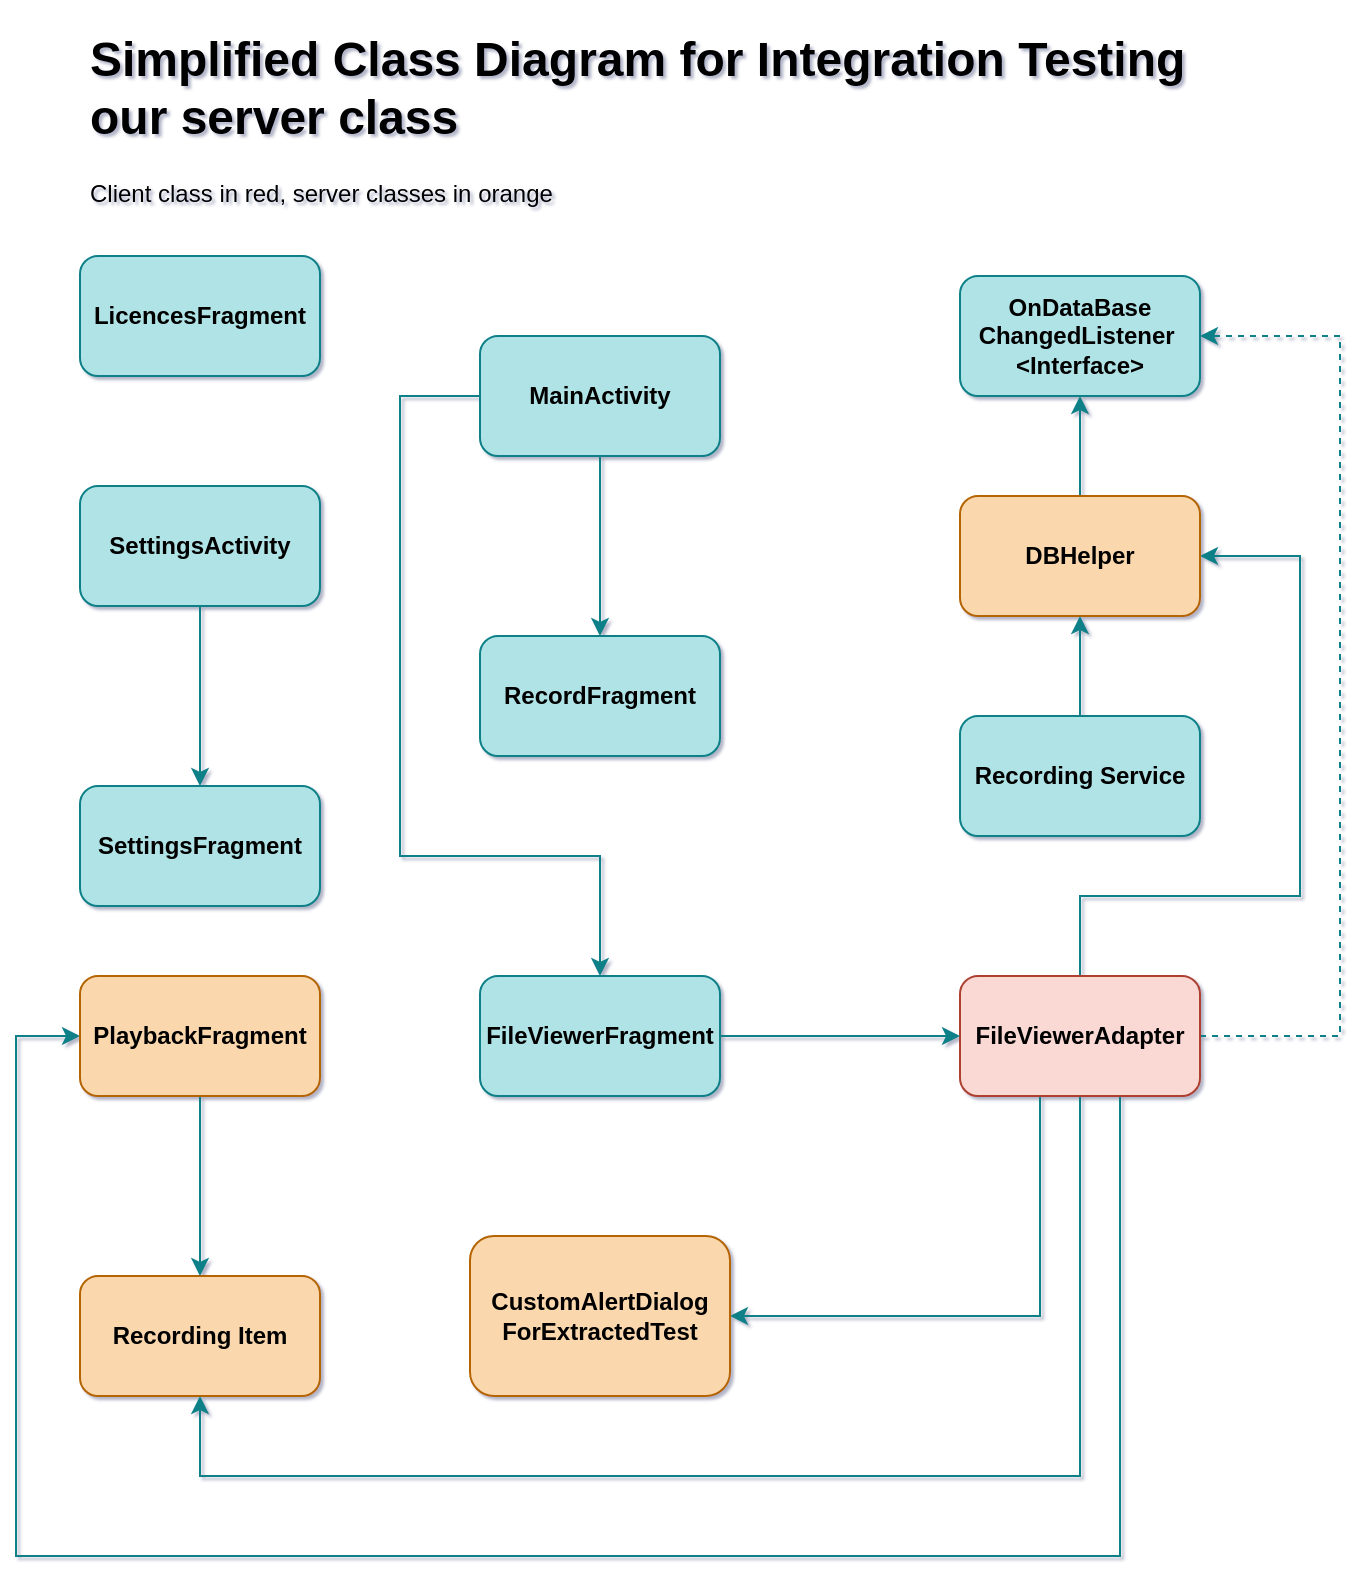 <mxfile version="12.9.3" type="device" pages="2"><diagram id="XCkAm5oHp8GpOCpp2NG9" name="Simplified Class Diagram"><mxGraphModel dx="1113" dy="1375" grid="0" gridSize="10" guides="1" tooltips="1" connect="1" arrows="1" fold="1" page="0" pageScale="1" pageWidth="827" pageHeight="1169" background="none" math="0" shadow="1"><root><mxCell id="0"/><mxCell id="1" parent="0"/><mxCell id="lusMmGbYvWD7wNpbO5bm-1" value="Recording Item" style="rounded=1;whiteSpace=wrap;html=1;fillColor=#fad7ac;strokeColor=#b46504;fontStyle=1;shadow=0;" vertex="1" parent="1"><mxGeometry x="50" y="500" width="120" height="60" as="geometry"/></mxCell><mxCell id="lusMmGbYvWD7wNpbO5bm-22" style="edgeStyle=orthogonalEdgeStyle;rounded=0;orthogonalLoop=1;jettySize=auto;html=1;entryX=1;entryY=0.5;entryDx=0;entryDy=0;fillColor=#b0e3e6;strokeColor=#0e8088;fontStyle=1;shadow=0;" edge="1" parent="1" source="lusMmGbYvWD7wNpbO5bm-2" target="lusMmGbYvWD7wNpbO5bm-3"><mxGeometry relative="1" as="geometry"><Array as="points"><mxPoint x="550" y="310"/><mxPoint x="660" y="310"/><mxPoint x="660" y="140"/></Array></mxGeometry></mxCell><mxCell id="lusMmGbYvWD7wNpbO5bm-38" style="edgeStyle=orthogonalEdgeStyle;rounded=0;orthogonalLoop=1;jettySize=auto;html=1;entryX=1;entryY=0.5;entryDx=0;entryDy=0;fillColor=#b0e3e6;strokeColor=#0e8088;shadow=0;" edge="1" parent="1" source="lusMmGbYvWD7wNpbO5bm-2" target="lusMmGbYvWD7wNpbO5bm-6"><mxGeometry relative="1" as="geometry"><Array as="points"><mxPoint x="530" y="520"/></Array></mxGeometry></mxCell><mxCell id="lusMmGbYvWD7wNpbO5bm-39" style="edgeStyle=orthogonalEdgeStyle;rounded=0;orthogonalLoop=1;jettySize=auto;html=1;fillColor=#b0e3e6;strokeColor=#0e8088;shadow=0;" edge="1" parent="1" source="lusMmGbYvWD7wNpbO5bm-2" target="lusMmGbYvWD7wNpbO5bm-1"><mxGeometry relative="1" as="geometry"><Array as="points"><mxPoint x="550" y="600"/><mxPoint x="110" y="600"/></Array></mxGeometry></mxCell><mxCell id="lusMmGbYvWD7wNpbO5bm-41" style="edgeStyle=orthogonalEdgeStyle;rounded=0;orthogonalLoop=1;jettySize=auto;html=1;fillColor=#b0e3e6;strokeColor=#0e8088;shadow=0;" edge="1" parent="1" source="lusMmGbYvWD7wNpbO5bm-2" target="lusMmGbYvWD7wNpbO5bm-12"><mxGeometry relative="1" as="geometry"><Array as="points"><mxPoint x="570" y="640"/><mxPoint x="18" y="640"/><mxPoint x="18" y="380"/></Array></mxGeometry></mxCell><mxCell id="lusMmGbYvWD7wNpbO5bm-42" style="edgeStyle=orthogonalEdgeStyle;rounded=0;orthogonalLoop=1;jettySize=auto;html=1;dashed=1;fillColor=#b0e3e6;strokeColor=#0e8088;shadow=0;" edge="1" parent="1" source="lusMmGbYvWD7wNpbO5bm-2" target="lusMmGbYvWD7wNpbO5bm-15"><mxGeometry relative="1" as="geometry"><Array as="points"><mxPoint x="680" y="380"/><mxPoint x="680" y="30"/></Array></mxGeometry></mxCell><mxCell id="lusMmGbYvWD7wNpbO5bm-2" value="FileViewerAdapter" style="rounded=1;whiteSpace=wrap;html=1;fillColor=#fad9d5;strokeColor=#ae4132;fontStyle=1;shadow=0;" vertex="1" parent="1"><mxGeometry x="490" y="350" width="120" height="60" as="geometry"/></mxCell><mxCell id="lusMmGbYvWD7wNpbO5bm-43" style="edgeStyle=orthogonalEdgeStyle;rounded=0;orthogonalLoop=1;jettySize=auto;html=1;entryX=0.5;entryY=1;entryDx=0;entryDy=0;fillColor=#b0e3e6;strokeColor=#0e8088;shadow=0;" edge="1" parent="1" source="lusMmGbYvWD7wNpbO5bm-3" target="lusMmGbYvWD7wNpbO5bm-15"><mxGeometry relative="1" as="geometry"/></mxCell><mxCell id="lusMmGbYvWD7wNpbO5bm-3" value="DBHelper" style="rounded=1;whiteSpace=wrap;html=1;fillColor=#fad7ac;strokeColor=#b46504;fontStyle=1;shadow=0;" vertex="1" parent="1"><mxGeometry x="490" y="110" width="120" height="60" as="geometry"/></mxCell><mxCell id="lusMmGbYvWD7wNpbO5bm-6" value="CustomAlertDialog&lt;br&gt;ForExtractedTest" style="rounded=1;whiteSpace=wrap;html=1;fillColor=#fad7ac;strokeColor=#b46504;fontStyle=1;shadow=0;" vertex="1" parent="1"><mxGeometry x="245" y="480" width="130" height="80" as="geometry"/></mxCell><mxCell id="lusMmGbYvWD7wNpbO5bm-19" style="edgeStyle=orthogonalEdgeStyle;rounded=0;orthogonalLoop=1;jettySize=auto;html=1;entryX=0.5;entryY=1;entryDx=0;entryDy=0;fillColor=#b0e3e6;strokeColor=#0e8088;fontStyle=1;shadow=0;" edge="1" parent="1" source="lusMmGbYvWD7wNpbO5bm-7" target="lusMmGbYvWD7wNpbO5bm-3"><mxGeometry relative="1" as="geometry"/></mxCell><mxCell id="lusMmGbYvWD7wNpbO5bm-7" value="Recording Service" style="rounded=1;whiteSpace=wrap;html=1;fillColor=#b0e3e6;strokeColor=#0e8088;fontStyle=1;shadow=0;" vertex="1" parent="1"><mxGeometry x="490" y="220" width="120" height="60" as="geometry"/></mxCell><mxCell id="lusMmGbYvWD7wNpbO5bm-26" style="edgeStyle=orthogonalEdgeStyle;rounded=0;orthogonalLoop=1;jettySize=auto;html=1;fillColor=#b0e3e6;strokeColor=#0e8088;fontStyle=1;shadow=0;" edge="1" parent="1" source="lusMmGbYvWD7wNpbO5bm-11" target="lusMmGbYvWD7wNpbO5bm-17"><mxGeometry relative="1" as="geometry"/></mxCell><mxCell id="lusMmGbYvWD7wNpbO5bm-11" value="SettingsActivity" style="rounded=1;whiteSpace=wrap;html=1;fillColor=#b0e3e6;strokeColor=#0e8088;fontStyle=1;shadow=0;" vertex="1" parent="1"><mxGeometry x="50" y="105" width="120" height="60" as="geometry"/></mxCell><mxCell id="lusMmGbYvWD7wNpbO5bm-21" style="edgeStyle=orthogonalEdgeStyle;rounded=0;orthogonalLoop=1;jettySize=auto;html=1;exitX=0.5;exitY=1;exitDx=0;exitDy=0;fillColor=#b0e3e6;strokeColor=#0e8088;fontStyle=1;shadow=0;" edge="1" parent="1" source="lusMmGbYvWD7wNpbO5bm-12" target="lusMmGbYvWD7wNpbO5bm-1"><mxGeometry relative="1" as="geometry"><Array as="points"><mxPoint x="110" y="470"/><mxPoint x="110" y="470"/></Array></mxGeometry></mxCell><mxCell id="lusMmGbYvWD7wNpbO5bm-12" value="PlaybackFragment" style="rounded=1;whiteSpace=wrap;html=1;fillColor=#fad7ac;strokeColor=#b46504;fontStyle=1;shadow=0;" vertex="1" parent="1"><mxGeometry x="50" y="350" width="120" height="60" as="geometry"/></mxCell><mxCell id="lusMmGbYvWD7wNpbO5bm-23" style="edgeStyle=orthogonalEdgeStyle;rounded=0;orthogonalLoop=1;jettySize=auto;html=1;entryX=0;entryY=0.5;entryDx=0;entryDy=0;fillColor=#b0e3e6;strokeColor=#0e8088;fontStyle=1;shadow=0;" edge="1" parent="1" source="lusMmGbYvWD7wNpbO5bm-14" target="lusMmGbYvWD7wNpbO5bm-2"><mxGeometry relative="1" as="geometry"/></mxCell><mxCell id="lusMmGbYvWD7wNpbO5bm-14" value="FileViewerFragment" style="rounded=1;whiteSpace=wrap;html=1;fillColor=#b0e3e6;strokeColor=#0e8088;fontStyle=1;shadow=0;" vertex="1" parent="1"><mxGeometry x="250" y="350" width="120" height="60" as="geometry"/></mxCell><mxCell id="lusMmGbYvWD7wNpbO5bm-15" value="OnDataBase&lt;br&gt;ChangedListener&amp;nbsp;&lt;br&gt;&amp;lt;Interface&amp;gt;" style="rounded=1;whiteSpace=wrap;html=1;fillColor=#b0e3e6;strokeColor=#0e8088;fontStyle=1;shadow=0;" vertex="1" parent="1"><mxGeometry x="490" width="120" height="60" as="geometry"/></mxCell><mxCell id="lusMmGbYvWD7wNpbO5bm-29" style="edgeStyle=orthogonalEdgeStyle;rounded=0;orthogonalLoop=1;jettySize=auto;html=1;fillColor=#b0e3e6;strokeColor=#0e8088;fontStyle=1;shadow=0;" edge="1" parent="1" source="lusMmGbYvWD7wNpbO5bm-16" target="lusMmGbYvWD7wNpbO5bm-28"><mxGeometry relative="1" as="geometry"/></mxCell><mxCell id="lusMmGbYvWD7wNpbO5bm-30" style="edgeStyle=orthogonalEdgeStyle;rounded=0;orthogonalLoop=1;jettySize=auto;html=1;entryX=0.5;entryY=0;entryDx=0;entryDy=0;fillColor=#b0e3e6;strokeColor=#0e8088;fontStyle=1;shadow=0;" edge="1" parent="1" source="lusMmGbYvWD7wNpbO5bm-16" target="lusMmGbYvWD7wNpbO5bm-14"><mxGeometry relative="1" as="geometry"><Array as="points"><mxPoint x="210" y="60"/><mxPoint x="210" y="290"/><mxPoint x="310" y="290"/></Array></mxGeometry></mxCell><mxCell id="lusMmGbYvWD7wNpbO5bm-16" value="MainActivity" style="rounded=1;whiteSpace=wrap;html=1;fillColor=#b0e3e6;strokeColor=#0e8088;fontStyle=1;shadow=0;" vertex="1" parent="1"><mxGeometry x="250" y="30" width="120" height="60" as="geometry"/></mxCell><mxCell id="lusMmGbYvWD7wNpbO5bm-17" value="SettingsFragment" style="rounded=1;whiteSpace=wrap;html=1;fillColor=#b0e3e6;strokeColor=#0e8088;fontStyle=1;shadow=0;" vertex="1" parent="1"><mxGeometry x="50" y="255" width="120" height="60" as="geometry"/></mxCell><mxCell id="lusMmGbYvWD7wNpbO5bm-28" value="RecordFragment" style="rounded=1;whiteSpace=wrap;html=1;fillColor=#b0e3e6;strokeColor=#0e8088;fontStyle=1;shadow=0;" vertex="1" parent="1"><mxGeometry x="250" y="180" width="120" height="60" as="geometry"/></mxCell><mxCell id="lusMmGbYvWD7wNpbO5bm-33" value="LicencesFragment" style="rounded=1;whiteSpace=wrap;html=1;fillColor=#b0e3e6;strokeColor=#0e8088;fontStyle=1;shadow=0;" vertex="1" parent="1"><mxGeometry x="50" y="-10" width="120" height="60" as="geometry"/></mxCell><mxCell id="lusMmGbYvWD7wNpbO5bm-36" value="&lt;h1&gt;Simplified Class Diagram for Integration Testing our server class&lt;/h1&gt;&lt;div&gt;Client class in red, server classes in orange&lt;/div&gt;" style="text;html=1;spacing=5;spacingTop=-20;whiteSpace=wrap;overflow=hidden;rounded=1;fillColor=none;shadow=0;glass=0;" vertex="1" parent="1"><mxGeometry x="50" y="-128" width="593" height="97" as="geometry"/></mxCell></root></mxGraphModel></diagram><diagram id="q1YRhBMGnNJzfxVr-zoO" name="Pagina-2"><mxGraphModel dx="1343" dy="1375" grid="1" gridSize="10" guides="1" tooltips="1" connect="1" arrows="1" fold="1" page="0" pageScale="1" pageWidth="827" pageHeight="1169" math="0" shadow="0"><root><mxCell id="-EAIPls1g-n3SkWi72yP-0"/><mxCell id="-EAIPls1g-n3SkWi72yP-1" parent="-EAIPls1g-n3SkWi72yP-0"/><mxCell id="92B6N6D6XURuAQSEZ-gu-0" value="&lt;br&gt;&lt;b&gt;VAR. ISTANZE CLASSI SERVER NEL CLIENT&lt;br&gt;&lt;/b&gt;DBHelper mDatabase&lt;br&gt;&lt;div&gt;&lt;span&gt;RecordingItem item&lt;/span&gt;&lt;/div&gt;&lt;div&gt;&lt;span&gt;&lt;br&gt;&lt;/span&gt;&lt;/div&gt;&lt;div&gt;&lt;span&gt;&lt;b&gt;METODI CHIAMATI DAL CLIENT&lt;/b&gt;&lt;/span&gt;&lt;/div&gt;&lt;div&gt;&lt;b&gt;FileViewerAdapter() --&amp;gt; mDatabase&lt;/b&gt;&lt;/div&gt;&lt;div&gt;onBindViewHolder() --&amp;gt; local PlaybackFragment playbackFragment, CustomAlertDialogForExtractedText alterDialog&lt;/div&gt;&lt;div&gt;onCreateViewHolder() --&amp;gt; none&lt;/div&gt;&lt;div&gt;&lt;b&gt;getItemCount() --&amp;gt; mDatabase&lt;/b&gt;&lt;/div&gt;&lt;div&gt;&lt;b&gt;getItem() --&amp;gt; mDatabase&lt;/b&gt;&lt;/div&gt;&lt;div&gt;onNewDatabaseEntryAdded() --&amp;gt; none&lt;/div&gt;&lt;div&gt;&lt;b&gt;remove() --&amp;gt; mDatabase&lt;/b&gt;&lt;/div&gt;&lt;div&gt;&lt;b&gt;newNameAlreadyExsists() --&amp;gt; mDatabase&lt;/b&gt;&lt;/div&gt;&lt;div&gt;&lt;b&gt;rename() --&amp;gt; mDatabase&lt;/b&gt;&lt;/div&gt;&lt;div&gt;shareFileDialog() --&amp;gt; none&lt;/div&gt;&lt;div&gt;renameFileDialog() --&amp;gt; none&lt;/div&gt;&lt;div&gt;deleteFileDialog() --&amp;gt; none&lt;/div&gt;&lt;div&gt;isDeviceConnected() --&amp;gt; none&lt;/div&gt;&lt;div&gt;&lt;br&gt;&lt;/div&gt;&lt;div&gt;&lt;br&gt;&lt;/div&gt;" style="text;html=1;align=left;verticalAlign=middle;resizable=0;points=[];autosize=1;" vertex="1" parent="-EAIPls1g-n3SkWi72yP-1"><mxGeometry x="-50" y="-330" width="630" height="290" as="geometry"/></mxCell><mxCell id="TJnAi2k_IGn0-w94mC2P-2" value="" style="rounded=0;whiteSpace=wrap;html=1;shadow=1;glass=0;fillColor=none;dashed=1;align=left;" vertex="1" parent="-EAIPls1g-n3SkWi72yP-1"><mxGeometry x="-50" y="30" width="160" height="290" as="geometry"/></mxCell><mxCell id="TJnAi2k_IGn0-w94mC2P-3" value="Client: getItemCount()" style="text;html=1;align=center;verticalAlign=middle;resizable=0;points=[];autosize=1;" vertex="1" parent="-EAIPls1g-n3SkWi72yP-1"><mxGeometry x="-50" width="130" height="20" as="geometry"/></mxCell><mxCell id="TJnAi2k_IGn0-w94mC2P-4" value="" style="ellipse;whiteSpace=wrap;html=1;aspect=fixed;rounded=1;shadow=1;glass=0;fillColor=none;strokeColor=none;" vertex="1" parent="-EAIPls1g-n3SkWi72yP-1"><mxGeometry x="-10" y="70" width="40" height="40" as="geometry"/></mxCell><mxCell id="TJnAi2k_IGn0-w94mC2P-7" value="" style="edgeStyle=orthogonalEdgeStyle;rounded=0;orthogonalLoop=1;jettySize=auto;html=1;shadow=1;" edge="1" parent="-EAIPls1g-n3SkWi72yP-1" source="TJnAi2k_IGn0-w94mC2P-5" target="TJnAi2k_IGn0-w94mC2P-6"><mxGeometry relative="1" as="geometry"/></mxCell><mxCell id="TJnAi2k_IGn0-w94mC2P-5" value="entry(position)" style="ellipse;whiteSpace=wrap;html=1;rounded=1;shadow=1;glass=0;fillColor=#d0cee2;strokeColor=#56517e;" vertex="1" parent="-EAIPls1g-n3SkWi72yP-1"><mxGeometry x="5" y="40" width="50" height="50" as="geometry"/></mxCell><mxCell id="TJnAi2k_IGn0-w94mC2P-9" value="" style="edgeStyle=orthogonalEdgeStyle;rounded=0;orthogonalLoop=1;jettySize=auto;html=1;shadow=1;" edge="1" parent="-EAIPls1g-n3SkWi72yP-1" source="TJnAi2k_IGn0-w94mC2P-6" target="TJnAi2k_IGn0-w94mC2P-8"><mxGeometry relative="1" as="geometry"/></mxCell><mxCell id="TJnAi2k_IGn0-w94mC2P-6" value="return mDatabase.getItemAt(postition)" style="ellipse;whiteSpace=wrap;html=1;rounded=1;shadow=1;glass=0;fillColor=#b1ddf0;strokeColor=#10739e;" vertex="1" parent="-EAIPls1g-n3SkWi72yP-1"><mxGeometry x="-30" y="140" width="120" height="60" as="geometry"/></mxCell><mxCell id="TJnAi2k_IGn0-w94mC2P-8" value="exit" style="ellipse;whiteSpace=wrap;html=1;rounded=1;shadow=1;glass=0;fillColor=#b1ddf0;strokeColor=#10739e;" vertex="1" parent="-EAIPls1g-n3SkWi72yP-1"><mxGeometry y="250" width="60" height="50" as="geometry"/></mxCell></root></mxGraphModel></diagram></mxfile>